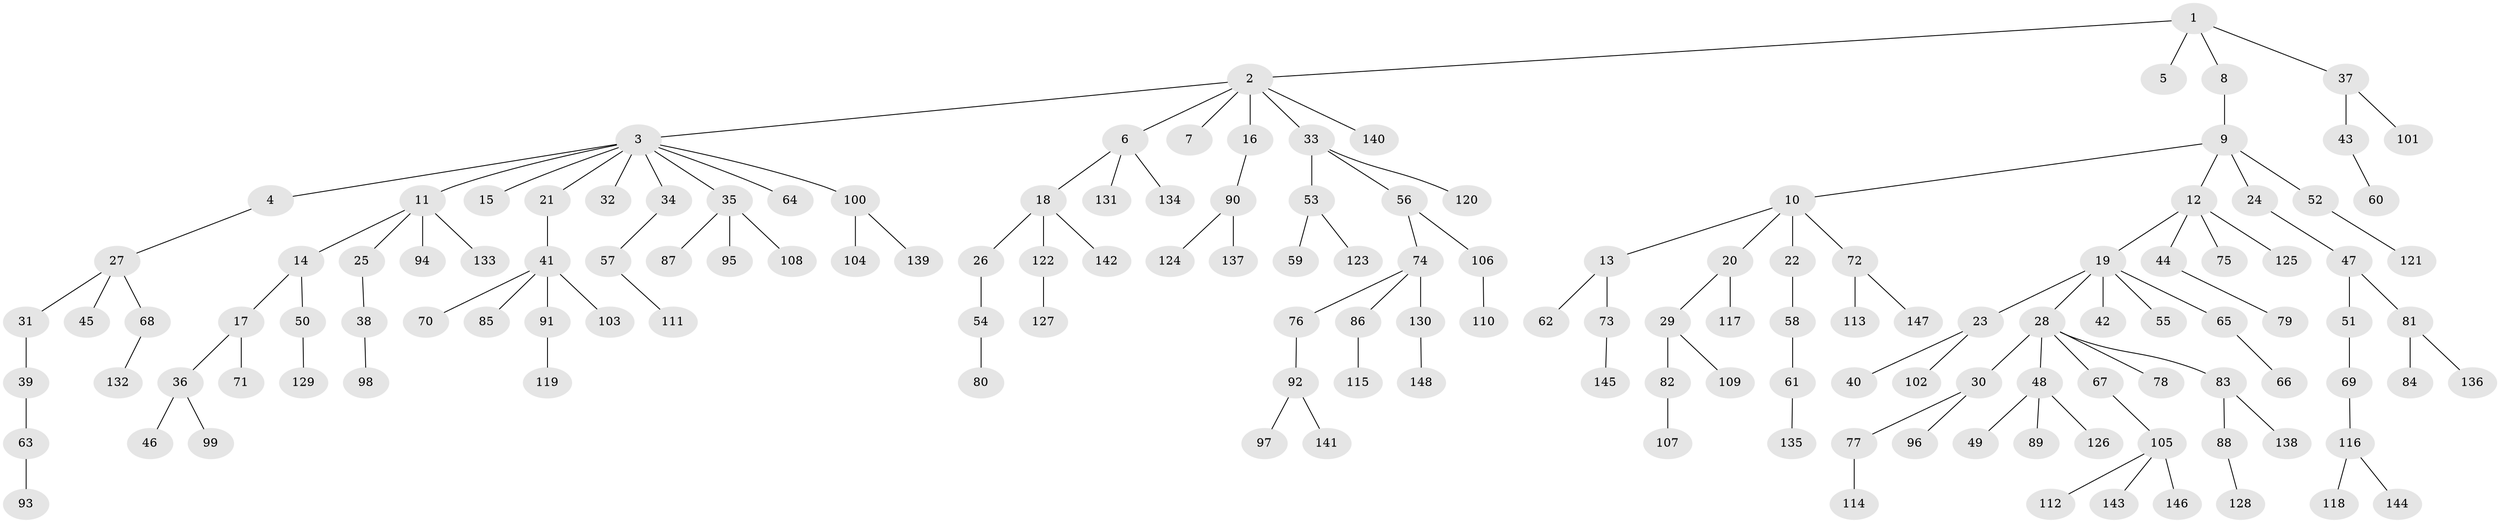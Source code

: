 // coarse degree distribution, {9: 0.022727272727272728, 12: 0.022727272727272728, 1: 0.7272727272727273, 2: 0.1590909090909091, 13: 0.022727272727272728, 3: 0.045454545454545456}
// Generated by graph-tools (version 1.1) at 2025/19/03/04/25 18:19:24]
// undirected, 148 vertices, 147 edges
graph export_dot {
graph [start="1"]
  node [color=gray90,style=filled];
  1;
  2;
  3;
  4;
  5;
  6;
  7;
  8;
  9;
  10;
  11;
  12;
  13;
  14;
  15;
  16;
  17;
  18;
  19;
  20;
  21;
  22;
  23;
  24;
  25;
  26;
  27;
  28;
  29;
  30;
  31;
  32;
  33;
  34;
  35;
  36;
  37;
  38;
  39;
  40;
  41;
  42;
  43;
  44;
  45;
  46;
  47;
  48;
  49;
  50;
  51;
  52;
  53;
  54;
  55;
  56;
  57;
  58;
  59;
  60;
  61;
  62;
  63;
  64;
  65;
  66;
  67;
  68;
  69;
  70;
  71;
  72;
  73;
  74;
  75;
  76;
  77;
  78;
  79;
  80;
  81;
  82;
  83;
  84;
  85;
  86;
  87;
  88;
  89;
  90;
  91;
  92;
  93;
  94;
  95;
  96;
  97;
  98;
  99;
  100;
  101;
  102;
  103;
  104;
  105;
  106;
  107;
  108;
  109;
  110;
  111;
  112;
  113;
  114;
  115;
  116;
  117;
  118;
  119;
  120;
  121;
  122;
  123;
  124;
  125;
  126;
  127;
  128;
  129;
  130;
  131;
  132;
  133;
  134;
  135;
  136;
  137;
  138;
  139;
  140;
  141;
  142;
  143;
  144;
  145;
  146;
  147;
  148;
  1 -- 2;
  1 -- 5;
  1 -- 8;
  1 -- 37;
  2 -- 3;
  2 -- 6;
  2 -- 7;
  2 -- 16;
  2 -- 33;
  2 -- 140;
  3 -- 4;
  3 -- 11;
  3 -- 15;
  3 -- 21;
  3 -- 32;
  3 -- 34;
  3 -- 35;
  3 -- 64;
  3 -- 100;
  4 -- 27;
  6 -- 18;
  6 -- 131;
  6 -- 134;
  8 -- 9;
  9 -- 10;
  9 -- 12;
  9 -- 24;
  9 -- 52;
  10 -- 13;
  10 -- 20;
  10 -- 22;
  10 -- 72;
  11 -- 14;
  11 -- 25;
  11 -- 94;
  11 -- 133;
  12 -- 19;
  12 -- 44;
  12 -- 75;
  12 -- 125;
  13 -- 62;
  13 -- 73;
  14 -- 17;
  14 -- 50;
  16 -- 90;
  17 -- 36;
  17 -- 71;
  18 -- 26;
  18 -- 122;
  18 -- 142;
  19 -- 23;
  19 -- 28;
  19 -- 42;
  19 -- 55;
  19 -- 65;
  20 -- 29;
  20 -- 117;
  21 -- 41;
  22 -- 58;
  23 -- 40;
  23 -- 102;
  24 -- 47;
  25 -- 38;
  26 -- 54;
  27 -- 31;
  27 -- 45;
  27 -- 68;
  28 -- 30;
  28 -- 48;
  28 -- 67;
  28 -- 78;
  28 -- 83;
  29 -- 82;
  29 -- 109;
  30 -- 77;
  30 -- 96;
  31 -- 39;
  33 -- 53;
  33 -- 56;
  33 -- 120;
  34 -- 57;
  35 -- 87;
  35 -- 95;
  35 -- 108;
  36 -- 46;
  36 -- 99;
  37 -- 43;
  37 -- 101;
  38 -- 98;
  39 -- 63;
  41 -- 70;
  41 -- 85;
  41 -- 91;
  41 -- 103;
  43 -- 60;
  44 -- 79;
  47 -- 51;
  47 -- 81;
  48 -- 49;
  48 -- 89;
  48 -- 126;
  50 -- 129;
  51 -- 69;
  52 -- 121;
  53 -- 59;
  53 -- 123;
  54 -- 80;
  56 -- 74;
  56 -- 106;
  57 -- 111;
  58 -- 61;
  61 -- 135;
  63 -- 93;
  65 -- 66;
  67 -- 105;
  68 -- 132;
  69 -- 116;
  72 -- 113;
  72 -- 147;
  73 -- 145;
  74 -- 76;
  74 -- 86;
  74 -- 130;
  76 -- 92;
  77 -- 114;
  81 -- 84;
  81 -- 136;
  82 -- 107;
  83 -- 88;
  83 -- 138;
  86 -- 115;
  88 -- 128;
  90 -- 124;
  90 -- 137;
  91 -- 119;
  92 -- 97;
  92 -- 141;
  100 -- 104;
  100 -- 139;
  105 -- 112;
  105 -- 143;
  105 -- 146;
  106 -- 110;
  116 -- 118;
  116 -- 144;
  122 -- 127;
  130 -- 148;
}
